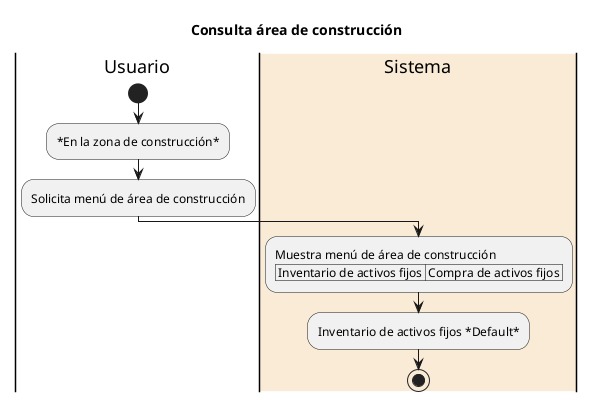 @startuml Consulta área de construcción
title Consulta área de construcción

|Usuario|
start
:*En la zona de construcción*;
:Solicita menú de área de construcción;

|#AntiqueWhite|Sistema|
:Muestra menú de área de construcción\
\n| Inventario de activos fijos | Compra de activos fijos |;
:Inventario de activos fijos *Default*;

stop

@enduml